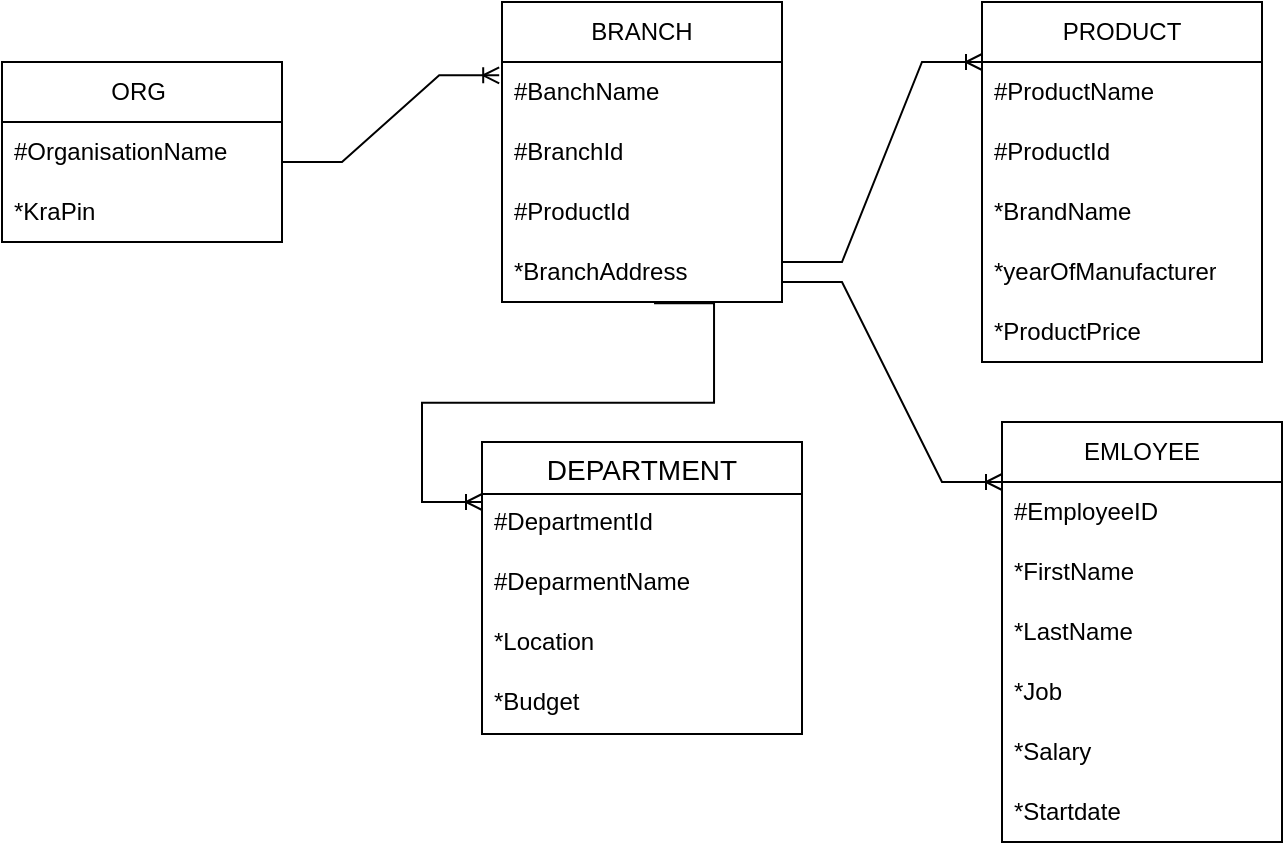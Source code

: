 <mxfile version="24.2.1" type="github">
  <diagram id="R2lEEEUBdFMjLlhIrx00" name="Page-1">
    <mxGraphModel dx="794" dy="378" grid="1" gridSize="10" guides="1" tooltips="1" connect="1" arrows="1" fold="1" page="1" pageScale="1" pageWidth="850" pageHeight="1100" math="0" shadow="0" extFonts="Permanent Marker^https://fonts.googleapis.com/css?family=Permanent+Marker">
      <root>
        <mxCell id="0" />
        <mxCell id="1" parent="0" />
        <mxCell id="9x5Eg7eG0gTu4qwe4eYl-8" value="EMLOYEE" style="swimlane;fontStyle=0;childLayout=stackLayout;horizontal=1;startSize=30;horizontalStack=0;resizeParent=1;resizeParentMax=0;resizeLast=0;collapsible=1;marginBottom=0;whiteSpace=wrap;html=1;" vertex="1" parent="1">
          <mxGeometry x="600" y="230" width="140" height="210" as="geometry" />
        </mxCell>
        <mxCell id="9x5Eg7eG0gTu4qwe4eYl-9" value="#EmployeeID" style="text;strokeColor=none;fillColor=none;align=left;verticalAlign=middle;spacingLeft=4;spacingRight=4;overflow=hidden;points=[[0,0.5],[1,0.5]];portConstraint=eastwest;rotatable=0;whiteSpace=wrap;html=1;" vertex="1" parent="9x5Eg7eG0gTu4qwe4eYl-8">
          <mxGeometry y="30" width="140" height="30" as="geometry" />
        </mxCell>
        <mxCell id="9x5Eg7eG0gTu4qwe4eYl-10" value="*FirstName" style="text;strokeColor=none;fillColor=none;align=left;verticalAlign=middle;spacingLeft=4;spacingRight=4;overflow=hidden;points=[[0,0.5],[1,0.5]];portConstraint=eastwest;rotatable=0;whiteSpace=wrap;html=1;" vertex="1" parent="9x5Eg7eG0gTu4qwe4eYl-8">
          <mxGeometry y="60" width="140" height="30" as="geometry" />
        </mxCell>
        <mxCell id="9x5Eg7eG0gTu4qwe4eYl-11" value="*LastName" style="text;strokeColor=none;fillColor=none;align=left;verticalAlign=middle;spacingLeft=4;spacingRight=4;overflow=hidden;points=[[0,0.5],[1,0.5]];portConstraint=eastwest;rotatable=0;whiteSpace=wrap;html=1;" vertex="1" parent="9x5Eg7eG0gTu4qwe4eYl-8">
          <mxGeometry y="90" width="140" height="30" as="geometry" />
        </mxCell>
        <mxCell id="9x5Eg7eG0gTu4qwe4eYl-20" value="*Job" style="text;strokeColor=none;fillColor=none;align=left;verticalAlign=middle;spacingLeft=4;spacingRight=4;overflow=hidden;points=[[0,0.5],[1,0.5]];portConstraint=eastwest;rotatable=0;whiteSpace=wrap;html=1;" vertex="1" parent="9x5Eg7eG0gTu4qwe4eYl-8">
          <mxGeometry y="120" width="140" height="30" as="geometry" />
        </mxCell>
        <mxCell id="9x5Eg7eG0gTu4qwe4eYl-21" value="*Salary" style="text;strokeColor=none;fillColor=none;align=left;verticalAlign=middle;spacingLeft=4;spacingRight=4;overflow=hidden;points=[[0,0.5],[1,0.5]];portConstraint=eastwest;rotatable=0;whiteSpace=wrap;html=1;" vertex="1" parent="9x5Eg7eG0gTu4qwe4eYl-8">
          <mxGeometry y="150" width="140" height="30" as="geometry" />
        </mxCell>
        <mxCell id="9x5Eg7eG0gTu4qwe4eYl-22" value="*Startdate" style="text;strokeColor=none;fillColor=none;align=left;verticalAlign=middle;spacingLeft=4;spacingRight=4;overflow=hidden;points=[[0,0.5],[1,0.5]];portConstraint=eastwest;rotatable=0;whiteSpace=wrap;html=1;" vertex="1" parent="9x5Eg7eG0gTu4qwe4eYl-8">
          <mxGeometry y="180" width="140" height="30" as="geometry" />
        </mxCell>
        <mxCell id="9x5Eg7eG0gTu4qwe4eYl-12" value="ORG&amp;nbsp;" style="swimlane;fontStyle=0;childLayout=stackLayout;horizontal=1;startSize=30;horizontalStack=0;resizeParent=1;resizeParentMax=0;resizeLast=0;collapsible=1;marginBottom=0;whiteSpace=wrap;html=1;" vertex="1" parent="1">
          <mxGeometry x="100" y="50" width="140" height="90" as="geometry" />
        </mxCell>
        <mxCell id="9x5Eg7eG0gTu4qwe4eYl-13" value="#OrganisationName" style="text;strokeColor=none;fillColor=none;align=left;verticalAlign=middle;spacingLeft=4;spacingRight=4;overflow=hidden;points=[[0,0.5],[1,0.5]];portConstraint=eastwest;rotatable=0;whiteSpace=wrap;html=1;" vertex="1" parent="9x5Eg7eG0gTu4qwe4eYl-12">
          <mxGeometry y="30" width="140" height="30" as="geometry" />
        </mxCell>
        <mxCell id="9x5Eg7eG0gTu4qwe4eYl-15" value="*KraPin" style="text;strokeColor=none;fillColor=none;align=left;verticalAlign=middle;spacingLeft=4;spacingRight=4;overflow=hidden;points=[[0,0.5],[1,0.5]];portConstraint=eastwest;rotatable=0;whiteSpace=wrap;html=1;" vertex="1" parent="9x5Eg7eG0gTu4qwe4eYl-12">
          <mxGeometry y="60" width="140" height="30" as="geometry" />
        </mxCell>
        <mxCell id="9x5Eg7eG0gTu4qwe4eYl-16" value="BRANCH" style="swimlane;fontStyle=0;childLayout=stackLayout;horizontal=1;startSize=30;horizontalStack=0;resizeParent=1;resizeParentMax=0;resizeLast=0;collapsible=1;marginBottom=0;whiteSpace=wrap;html=1;" vertex="1" parent="1">
          <mxGeometry x="350" y="20" width="140" height="150" as="geometry" />
        </mxCell>
        <mxCell id="9x5Eg7eG0gTu4qwe4eYl-17" value="#BanchName" style="text;strokeColor=none;fillColor=none;align=left;verticalAlign=middle;spacingLeft=4;spacingRight=4;overflow=hidden;points=[[0,0.5],[1,0.5]];portConstraint=eastwest;rotatable=0;whiteSpace=wrap;html=1;" vertex="1" parent="9x5Eg7eG0gTu4qwe4eYl-16">
          <mxGeometry y="30" width="140" height="30" as="geometry" />
        </mxCell>
        <mxCell id="9x5Eg7eG0gTu4qwe4eYl-28" value="#BranchId" style="text;strokeColor=none;fillColor=none;align=left;verticalAlign=middle;spacingLeft=4;spacingRight=4;overflow=hidden;points=[[0,0.5],[1,0.5]];portConstraint=eastwest;rotatable=0;whiteSpace=wrap;html=1;" vertex="1" parent="9x5Eg7eG0gTu4qwe4eYl-16">
          <mxGeometry y="60" width="140" height="30" as="geometry" />
        </mxCell>
        <mxCell id="9x5Eg7eG0gTu4qwe4eYl-32" value="#ProductId" style="text;strokeColor=none;fillColor=none;align=left;verticalAlign=middle;spacingLeft=4;spacingRight=4;overflow=hidden;points=[[0,0.5],[1,0.5]];portConstraint=eastwest;rotatable=0;whiteSpace=wrap;html=1;" vertex="1" parent="9x5Eg7eG0gTu4qwe4eYl-16">
          <mxGeometry y="90" width="140" height="30" as="geometry" />
        </mxCell>
        <mxCell id="9x5Eg7eG0gTu4qwe4eYl-29" value="*BranchAddress" style="text;strokeColor=none;fillColor=none;align=left;verticalAlign=middle;spacingLeft=4;spacingRight=4;overflow=hidden;points=[[0,0.5],[1,0.5]];portConstraint=eastwest;rotatable=0;whiteSpace=wrap;html=1;" vertex="1" parent="9x5Eg7eG0gTu4qwe4eYl-16">
          <mxGeometry y="120" width="140" height="30" as="geometry" />
        </mxCell>
        <mxCell id="9x5Eg7eG0gTu4qwe4eYl-23" value="DEPARTMENT" style="swimlane;fontStyle=0;childLayout=stackLayout;horizontal=1;startSize=26;horizontalStack=0;resizeParent=1;resizeParentMax=0;resizeLast=0;collapsible=1;marginBottom=0;align=center;fontSize=14;" vertex="1" parent="1">
          <mxGeometry x="340" y="240" width="160" height="146" as="geometry" />
        </mxCell>
        <mxCell id="9x5Eg7eG0gTu4qwe4eYl-24" value="#DepartmentId" style="text;strokeColor=none;fillColor=none;spacingLeft=4;spacingRight=4;overflow=hidden;rotatable=0;points=[[0,0.5],[1,0.5]];portConstraint=eastwest;fontSize=12;whiteSpace=wrap;html=1;" vertex="1" parent="9x5Eg7eG0gTu4qwe4eYl-23">
          <mxGeometry y="26" width="160" height="30" as="geometry" />
        </mxCell>
        <mxCell id="9x5Eg7eG0gTu4qwe4eYl-30" value="#DeparmentName" style="text;strokeColor=none;fillColor=none;spacingLeft=4;spacingRight=4;overflow=hidden;rotatable=0;points=[[0,0.5],[1,0.5]];portConstraint=eastwest;fontSize=12;whiteSpace=wrap;html=1;" vertex="1" parent="9x5Eg7eG0gTu4qwe4eYl-23">
          <mxGeometry y="56" width="160" height="30" as="geometry" />
        </mxCell>
        <mxCell id="9x5Eg7eG0gTu4qwe4eYl-25" value="*Location" style="text;strokeColor=none;fillColor=none;spacingLeft=4;spacingRight=4;overflow=hidden;rotatable=0;points=[[0,0.5],[1,0.5]];portConstraint=eastwest;fontSize=12;whiteSpace=wrap;html=1;" vertex="1" parent="9x5Eg7eG0gTu4qwe4eYl-23">
          <mxGeometry y="86" width="160" height="30" as="geometry" />
        </mxCell>
        <mxCell id="9x5Eg7eG0gTu4qwe4eYl-26" value="*Budget" style="text;strokeColor=none;fillColor=none;spacingLeft=4;spacingRight=4;overflow=hidden;rotatable=0;points=[[0,0.5],[1,0.5]];portConstraint=eastwest;fontSize=12;whiteSpace=wrap;html=1;" vertex="1" parent="9x5Eg7eG0gTu4qwe4eYl-23">
          <mxGeometry y="116" width="160" height="30" as="geometry" />
        </mxCell>
        <mxCell id="9x5Eg7eG0gTu4qwe4eYl-33" value="PRODUCT" style="swimlane;fontStyle=0;childLayout=stackLayout;horizontal=1;startSize=30;horizontalStack=0;resizeParent=1;resizeParentMax=0;resizeLast=0;collapsible=1;marginBottom=0;whiteSpace=wrap;html=1;" vertex="1" parent="1">
          <mxGeometry x="590" y="20" width="140" height="180" as="geometry" />
        </mxCell>
        <mxCell id="9x5Eg7eG0gTu4qwe4eYl-34" value="#ProductName" style="text;strokeColor=none;fillColor=none;align=left;verticalAlign=middle;spacingLeft=4;spacingRight=4;overflow=hidden;points=[[0,0.5],[1,0.5]];portConstraint=eastwest;rotatable=0;whiteSpace=wrap;html=1;" vertex="1" parent="9x5Eg7eG0gTu4qwe4eYl-33">
          <mxGeometry y="30" width="140" height="30" as="geometry" />
        </mxCell>
        <mxCell id="9x5Eg7eG0gTu4qwe4eYl-35" value="#ProductId" style="text;strokeColor=none;fillColor=none;align=left;verticalAlign=middle;spacingLeft=4;spacingRight=4;overflow=hidden;points=[[0,0.5],[1,0.5]];portConstraint=eastwest;rotatable=0;whiteSpace=wrap;html=1;" vertex="1" parent="9x5Eg7eG0gTu4qwe4eYl-33">
          <mxGeometry y="60" width="140" height="30" as="geometry" />
        </mxCell>
        <mxCell id="9x5Eg7eG0gTu4qwe4eYl-36" value="*BrandName" style="text;strokeColor=none;fillColor=none;align=left;verticalAlign=middle;spacingLeft=4;spacingRight=4;overflow=hidden;points=[[0,0.5],[1,0.5]];portConstraint=eastwest;rotatable=0;whiteSpace=wrap;html=1;" vertex="1" parent="9x5Eg7eG0gTu4qwe4eYl-33">
          <mxGeometry y="90" width="140" height="30" as="geometry" />
        </mxCell>
        <mxCell id="9x5Eg7eG0gTu4qwe4eYl-37" value="*yearOfManufacturer" style="text;strokeColor=none;fillColor=none;align=left;verticalAlign=middle;spacingLeft=4;spacingRight=4;overflow=hidden;points=[[0,0.5],[1,0.5]];portConstraint=eastwest;rotatable=0;whiteSpace=wrap;html=1;" vertex="1" parent="9x5Eg7eG0gTu4qwe4eYl-33">
          <mxGeometry y="120" width="140" height="30" as="geometry" />
        </mxCell>
        <mxCell id="9x5Eg7eG0gTu4qwe4eYl-38" value="*ProductPrice" style="text;strokeColor=none;fillColor=none;align=left;verticalAlign=middle;spacingLeft=4;spacingRight=4;overflow=hidden;points=[[0,0.5],[1,0.5]];portConstraint=eastwest;rotatable=0;whiteSpace=wrap;html=1;" vertex="1" parent="9x5Eg7eG0gTu4qwe4eYl-33">
          <mxGeometry y="150" width="140" height="30" as="geometry" />
        </mxCell>
        <mxCell id="9x5Eg7eG0gTu4qwe4eYl-39" value="" style="edgeStyle=entityRelationEdgeStyle;fontSize=12;html=1;endArrow=ERoneToMany;rounded=0;entryX=-0.01;entryY=0.222;entryDx=0;entryDy=0;entryPerimeter=0;" edge="1" parent="1" target="9x5Eg7eG0gTu4qwe4eYl-17">
          <mxGeometry width="100" height="100" relative="1" as="geometry">
            <mxPoint x="240" y="100" as="sourcePoint" />
            <mxPoint x="340" y="70" as="targetPoint" />
            <Array as="points">
              <mxPoint x="280" y="140" />
              <mxPoint x="260" y="75" />
              <mxPoint x="340" y="70" />
            </Array>
          </mxGeometry>
        </mxCell>
        <mxCell id="9x5Eg7eG0gTu4qwe4eYl-49" value="" style="edgeStyle=entityRelationEdgeStyle;fontSize=12;html=1;endArrow=ERoneToMany;rounded=0;" edge="1" parent="1">
          <mxGeometry width="100" height="100" relative="1" as="geometry">
            <mxPoint x="490" y="150" as="sourcePoint" />
            <mxPoint x="590" y="50" as="targetPoint" />
          </mxGeometry>
        </mxCell>
        <mxCell id="9x5Eg7eG0gTu4qwe4eYl-50" value="" style="edgeStyle=entityRelationEdgeStyle;fontSize=12;html=1;endArrow=ERoneToMany;rounded=0;exitX=0.543;exitY=1.022;exitDx=0;exitDy=0;exitPerimeter=0;" edge="1" parent="1" source="9x5Eg7eG0gTu4qwe4eYl-29">
          <mxGeometry width="100" height="100" relative="1" as="geometry">
            <mxPoint x="490" y="170" as="sourcePoint" />
            <mxPoint x="340" y="270" as="targetPoint" />
            <Array as="points">
              <mxPoint x="420" y="200" />
              <mxPoint x="430" y="230" />
            </Array>
          </mxGeometry>
        </mxCell>
        <mxCell id="9x5Eg7eG0gTu4qwe4eYl-56" value="" style="edgeStyle=entityRelationEdgeStyle;fontSize=12;html=1;endArrow=ERoneToMany;rounded=0;" edge="1" parent="1">
          <mxGeometry width="100" height="100" relative="1" as="geometry">
            <mxPoint x="490" y="160" as="sourcePoint" />
            <mxPoint x="600" y="260" as="targetPoint" />
          </mxGeometry>
        </mxCell>
      </root>
    </mxGraphModel>
  </diagram>
</mxfile>
